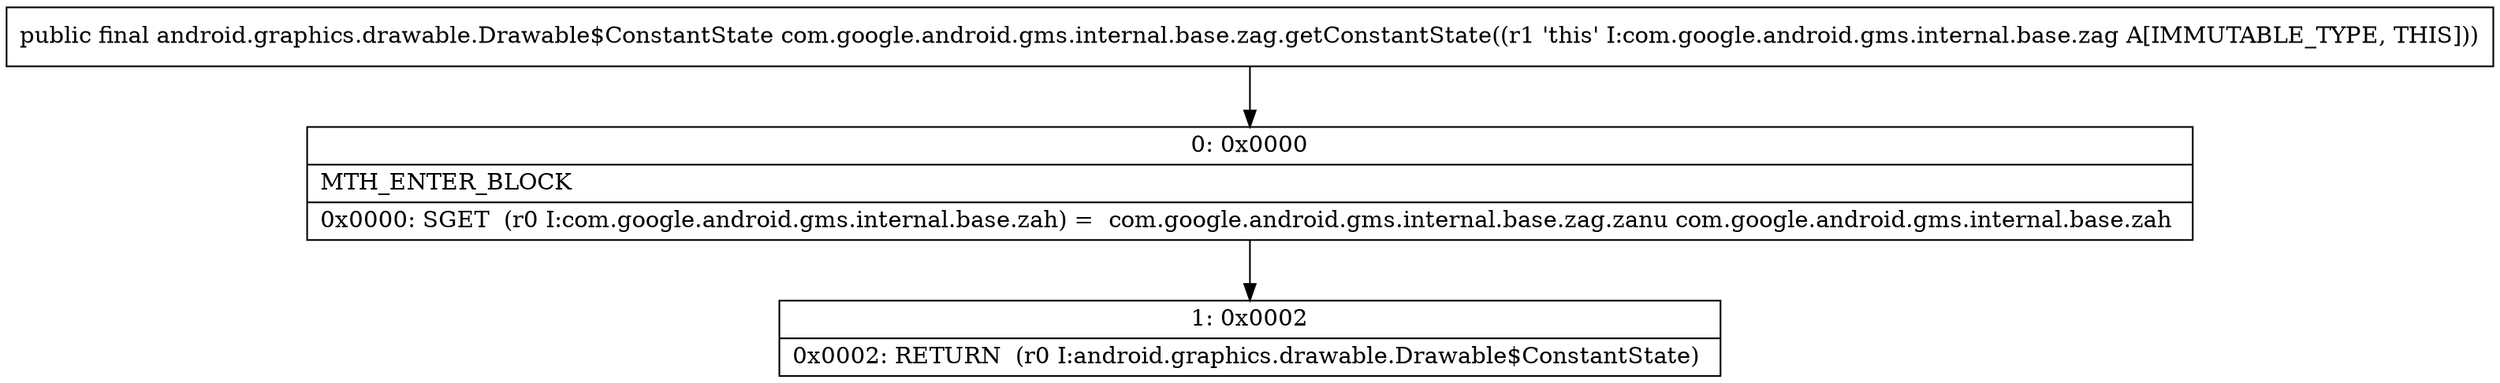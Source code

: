 digraph "CFG forcom.google.android.gms.internal.base.zag.getConstantState()Landroid\/graphics\/drawable\/Drawable$ConstantState;" {
Node_0 [shape=record,label="{0\:\ 0x0000|MTH_ENTER_BLOCK\l|0x0000: SGET  (r0 I:com.google.android.gms.internal.base.zah) =  com.google.android.gms.internal.base.zag.zanu com.google.android.gms.internal.base.zah \l}"];
Node_1 [shape=record,label="{1\:\ 0x0002|0x0002: RETURN  (r0 I:android.graphics.drawable.Drawable$ConstantState) \l}"];
MethodNode[shape=record,label="{public final android.graphics.drawable.Drawable$ConstantState com.google.android.gms.internal.base.zag.getConstantState((r1 'this' I:com.google.android.gms.internal.base.zag A[IMMUTABLE_TYPE, THIS])) }"];
MethodNode -> Node_0;
Node_0 -> Node_1;
}

